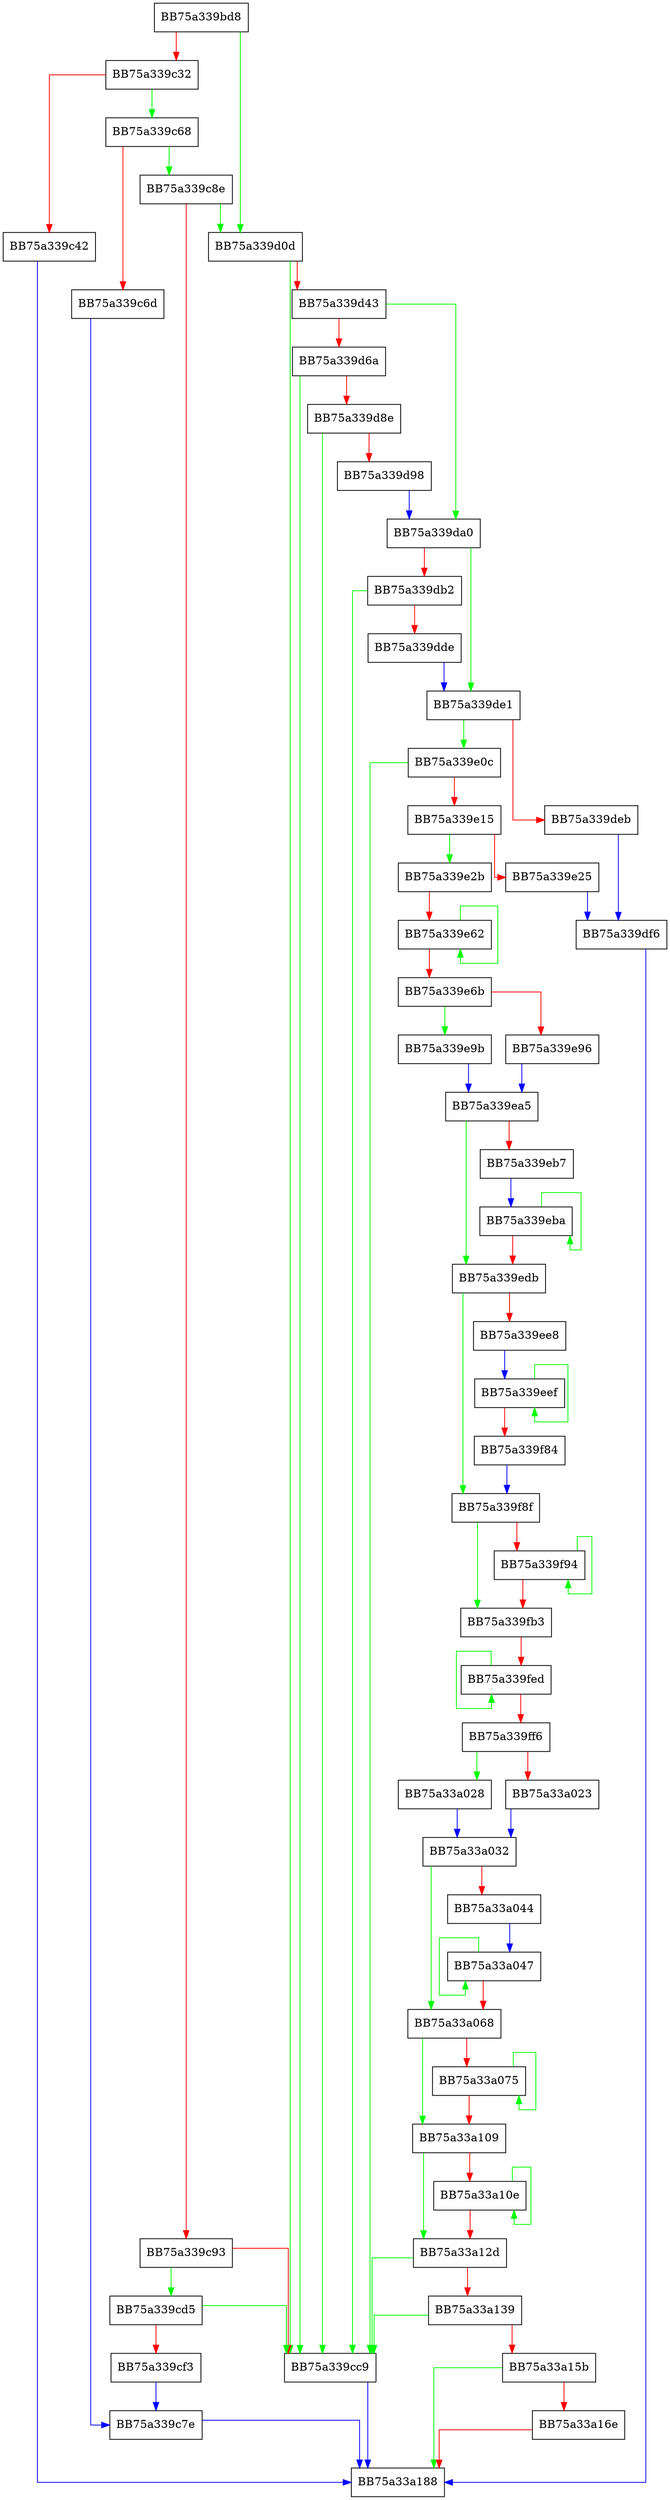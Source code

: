 digraph msil_parse_member_ref {
  node [shape="box"];
  graph [splines=ortho];
  BB75a339bd8 -> BB75a339d0d [color="green"];
  BB75a339bd8 -> BB75a339c32 [color="red"];
  BB75a339c32 -> BB75a339c68 [color="green"];
  BB75a339c32 -> BB75a339c42 [color="red"];
  BB75a339c42 -> BB75a33a188 [color="blue"];
  BB75a339c68 -> BB75a339c8e [color="green"];
  BB75a339c68 -> BB75a339c6d [color="red"];
  BB75a339c6d -> BB75a339c7e [color="blue"];
  BB75a339c7e -> BB75a33a188 [color="blue"];
  BB75a339c8e -> BB75a339d0d [color="green"];
  BB75a339c8e -> BB75a339c93 [color="red"];
  BB75a339c93 -> BB75a339cd5 [color="green"];
  BB75a339c93 -> BB75a339cc9 [color="red"];
  BB75a339cc9 -> BB75a33a188 [color="blue"];
  BB75a339cd5 -> BB75a339cc9 [color="green"];
  BB75a339cd5 -> BB75a339cf3 [color="red"];
  BB75a339cf3 -> BB75a339c7e [color="blue"];
  BB75a339d0d -> BB75a339cc9 [color="green"];
  BB75a339d0d -> BB75a339d43 [color="red"];
  BB75a339d43 -> BB75a339da0 [color="green"];
  BB75a339d43 -> BB75a339d6a [color="red"];
  BB75a339d6a -> BB75a339cc9 [color="green"];
  BB75a339d6a -> BB75a339d8e [color="red"];
  BB75a339d8e -> BB75a339cc9 [color="green"];
  BB75a339d8e -> BB75a339d98 [color="red"];
  BB75a339d98 -> BB75a339da0 [color="blue"];
  BB75a339da0 -> BB75a339de1 [color="green"];
  BB75a339da0 -> BB75a339db2 [color="red"];
  BB75a339db2 -> BB75a339cc9 [color="green"];
  BB75a339db2 -> BB75a339dde [color="red"];
  BB75a339dde -> BB75a339de1 [color="blue"];
  BB75a339de1 -> BB75a339e0c [color="green"];
  BB75a339de1 -> BB75a339deb [color="red"];
  BB75a339deb -> BB75a339df6 [color="blue"];
  BB75a339df6 -> BB75a33a188 [color="blue"];
  BB75a339e0c -> BB75a339cc9 [color="green"];
  BB75a339e0c -> BB75a339e15 [color="red"];
  BB75a339e15 -> BB75a339e2b [color="green"];
  BB75a339e15 -> BB75a339e25 [color="red"];
  BB75a339e25 -> BB75a339df6 [color="blue"];
  BB75a339e2b -> BB75a339e62 [color="red"];
  BB75a339e62 -> BB75a339e62 [color="green"];
  BB75a339e62 -> BB75a339e6b [color="red"];
  BB75a339e6b -> BB75a339e9b [color="green"];
  BB75a339e6b -> BB75a339e96 [color="red"];
  BB75a339e96 -> BB75a339ea5 [color="blue"];
  BB75a339e9b -> BB75a339ea5 [color="blue"];
  BB75a339ea5 -> BB75a339edb [color="green"];
  BB75a339ea5 -> BB75a339eb7 [color="red"];
  BB75a339eb7 -> BB75a339eba [color="blue"];
  BB75a339eba -> BB75a339eba [color="green"];
  BB75a339eba -> BB75a339edb [color="red"];
  BB75a339edb -> BB75a339f8f [color="green"];
  BB75a339edb -> BB75a339ee8 [color="red"];
  BB75a339ee8 -> BB75a339eef [color="blue"];
  BB75a339eef -> BB75a339eef [color="green"];
  BB75a339eef -> BB75a339f84 [color="red"];
  BB75a339f84 -> BB75a339f8f [color="blue"];
  BB75a339f8f -> BB75a339fb3 [color="green"];
  BB75a339f8f -> BB75a339f94 [color="red"];
  BB75a339f94 -> BB75a339f94 [color="green"];
  BB75a339f94 -> BB75a339fb3 [color="red"];
  BB75a339fb3 -> BB75a339fed [color="red"];
  BB75a339fed -> BB75a339fed [color="green"];
  BB75a339fed -> BB75a339ff6 [color="red"];
  BB75a339ff6 -> BB75a33a028 [color="green"];
  BB75a339ff6 -> BB75a33a023 [color="red"];
  BB75a33a023 -> BB75a33a032 [color="blue"];
  BB75a33a028 -> BB75a33a032 [color="blue"];
  BB75a33a032 -> BB75a33a068 [color="green"];
  BB75a33a032 -> BB75a33a044 [color="red"];
  BB75a33a044 -> BB75a33a047 [color="blue"];
  BB75a33a047 -> BB75a33a047 [color="green"];
  BB75a33a047 -> BB75a33a068 [color="red"];
  BB75a33a068 -> BB75a33a109 [color="green"];
  BB75a33a068 -> BB75a33a075 [color="red"];
  BB75a33a075 -> BB75a33a075 [color="green"];
  BB75a33a075 -> BB75a33a109 [color="red"];
  BB75a33a109 -> BB75a33a12d [color="green"];
  BB75a33a109 -> BB75a33a10e [color="red"];
  BB75a33a10e -> BB75a33a10e [color="green"];
  BB75a33a10e -> BB75a33a12d [color="red"];
  BB75a33a12d -> BB75a339cc9 [color="green"];
  BB75a33a12d -> BB75a33a139 [color="red"];
  BB75a33a139 -> BB75a339cc9 [color="green"];
  BB75a33a139 -> BB75a33a15b [color="red"];
  BB75a33a15b -> BB75a33a188 [color="green"];
  BB75a33a15b -> BB75a33a16e [color="red"];
  BB75a33a16e -> BB75a33a188 [color="red"];
}
